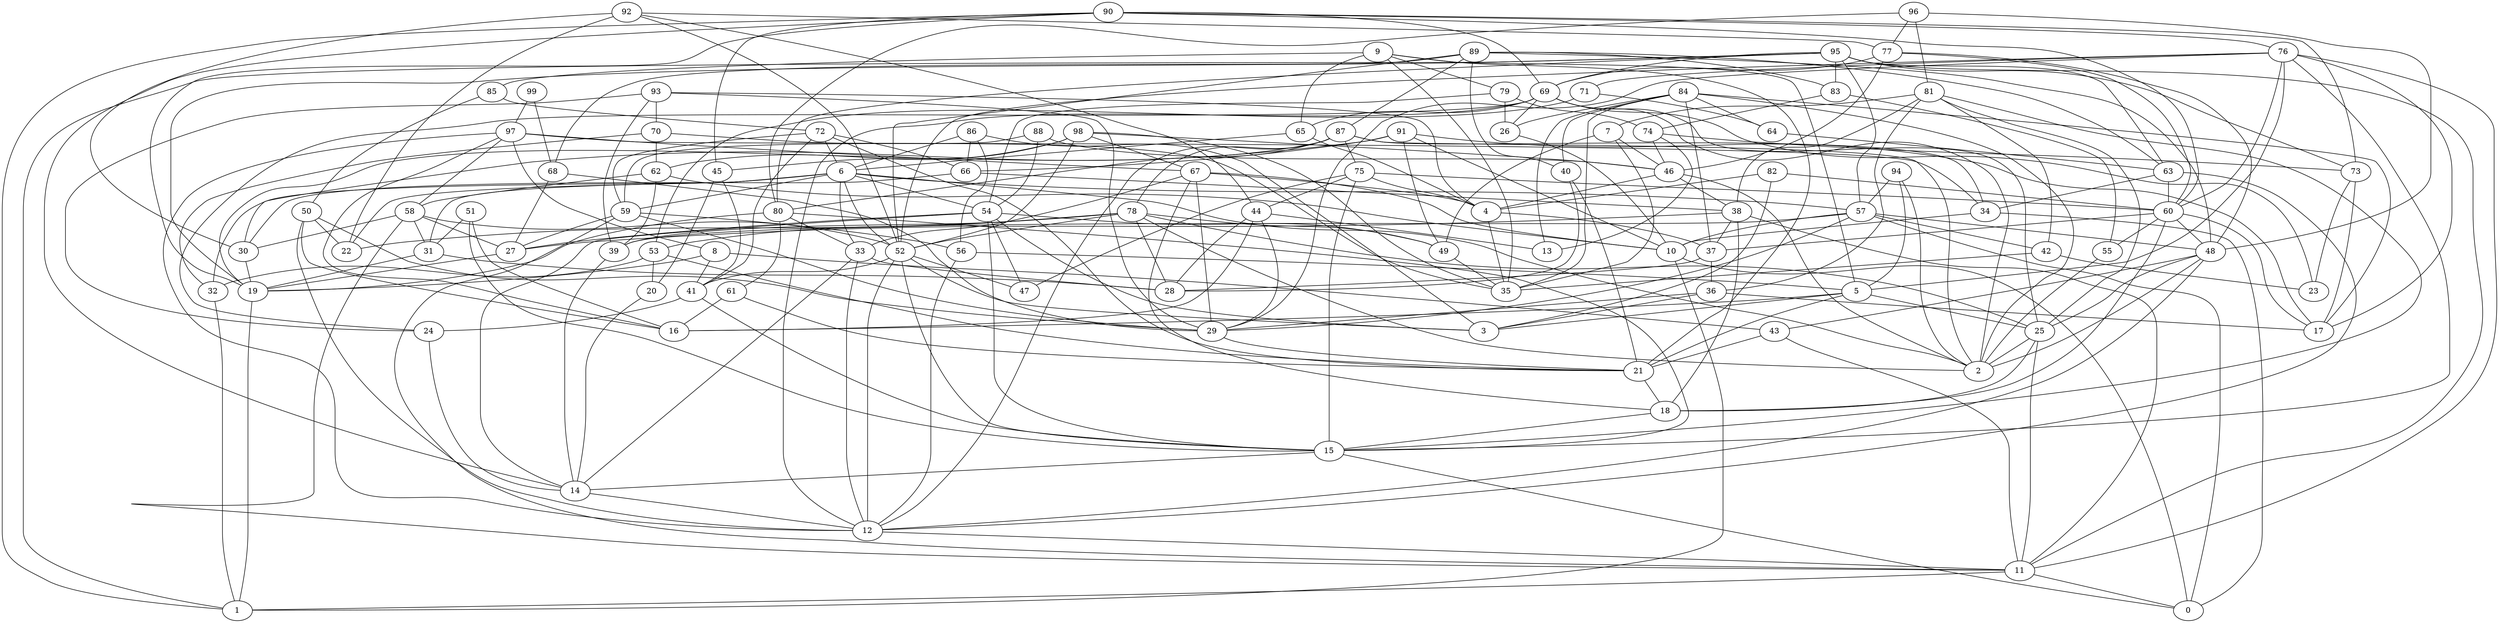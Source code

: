 digraph GG_graph {

subgraph G_graph {
edge [color = black]
"80" -> "61" [dir = none]
"80" -> "19" [dir = none]
"80" -> "15" [dir = none]
"65" -> "6" [dir = none]
"7" -> "49" [dir = none]
"7" -> "35" [dir = none]
"7" -> "46" [dir = none]
"53" -> "21" [dir = none]
"41" -> "24" [dir = none]
"25" -> "18" [dir = none]
"64" -> "63" [dir = none]
"96" -> "48" [dir = none]
"96" -> "80" [dir = none]
"96" -> "81" [dir = none]
"43" -> "21" [dir = none]
"43" -> "11" [dir = none]
"88" -> "54" [dir = none]
"88" -> "59" [dir = none]
"88" -> "46" [dir = none]
"99" -> "68" [dir = none]
"99" -> "97" [dir = none]
"67" -> "33" [dir = none]
"67" -> "29" [dir = none]
"67" -> "10" [dir = none]
"50" -> "22" [dir = none]
"50" -> "12" [dir = none]
"50" -> "29" [dir = none]
"59" -> "29" [dir = none]
"59" -> "56" [dir = none]
"56" -> "12" [dir = none]
"79" -> "74" [dir = none]
"5" -> "16" [dir = none]
"5" -> "25" [dir = none]
"51" -> "15" [dir = none]
"51" -> "16" [dir = none]
"97" -> "58" [dir = none]
"97" -> "12" [dir = none]
"97" -> "16" [dir = none]
"97" -> "67" [dir = none]
"98" -> "62" [dir = none]
"98" -> "45" [dir = none]
"98" -> "52" [dir = none]
"98" -> "46" [dir = none]
"52" -> "15" [dir = none]
"52" -> "47" [dir = none]
"52" -> "3" [dir = none]
"4" -> "35" [dir = none]
"4" -> "37" [dir = none]
"74" -> "73" [dir = none]
"74" -> "13" [dir = none]
"74" -> "46" [dir = none]
"12" -> "11" [dir = none]
"9" -> "79" [dir = none]
"9" -> "35" [dir = none]
"9" -> "85" [dir = none]
"9" -> "5" [dir = none]
"9" -> "21" [dir = none]
"93" -> "39" [dir = none]
"93" -> "4" [dir = none]
"93" -> "70" [dir = none]
"93" -> "29" [dir = none]
"93" -> "24" [dir = none]
"68" -> "27" [dir = none]
"42" -> "35" [dir = none]
"75" -> "44" [dir = none]
"75" -> "60" [dir = none]
"60" -> "55" [dir = none]
"60" -> "37" [dir = none]
"91" -> "66" [dir = none]
"91" -> "17" [dir = none]
"91" -> "30" [dir = none]
"91" -> "49" [dir = none]
"14" -> "12" [dir = none]
"34" -> "10" [dir = none]
"31" -> "19" [dir = none]
"31" -> "28" [dir = none]
"45" -> "20" [dir = none]
"45" -> "41" [dir = none]
"57" -> "42" [dir = none]
"57" -> "29" [dir = none]
"57" -> "0" [dir = none]
"57" -> "39" [dir = none]
"58" -> "11" [dir = none]
"58" -> "27" [dir = none]
"30" -> "19" [dir = none]
"84" -> "64" [dir = none]
"84" -> "17" [dir = none]
"84" -> "13" [dir = none]
"84" -> "35" [dir = none]
"84" -> "26" [dir = none]
"89" -> "48" [dir = none]
"89" -> "52" [dir = none]
"89" -> "87" [dir = none]
"89" -> "63" [dir = none]
"89" -> "40" [dir = none]
"89" -> "83" [dir = none]
"89" -> "68" [dir = none]
"82" -> "3" [dir = none]
"82" -> "60" [dir = none]
"71" -> "53" [dir = none]
"92" -> "77" [dir = none]
"92" -> "30" [dir = none]
"92" -> "52" [dir = none]
"92" -> "22" [dir = none]
"83" -> "55" [dir = none]
"83" -> "74" [dir = none]
"76" -> "15" [dir = none]
"76" -> "29" [dir = none]
"76" -> "5" [dir = none]
"76" -> "60" [dir = none]
"76" -> "17" [dir = none]
"76" -> "52" [dir = none]
"76" -> "11" [dir = none]
"76" -> "71" [dir = none]
"90" -> "76" [dir = none]
"90" -> "19" [dir = none]
"90" -> "45" [dir = none]
"90" -> "60" [dir = none]
"90" -> "14" [dir = none]
"90" -> "1" [dir = none]
"8" -> "41" [dir = none]
"8" -> "43" [dir = none]
"8" -> "19" [dir = none]
"94" -> "5" [dir = none]
"94" -> "2" [dir = none]
"94" -> "57" [dir = none]
"15" -> "0" [dir = none]
"15" -> "14" [dir = none]
"78" -> "52" [dir = none]
"78" -> "25" [dir = none]
"78" -> "53" [dir = none]
"78" -> "2" [dir = none]
"36" -> "17" [dir = none]
"36" -> "3" [dir = none]
"48" -> "25" [dir = none]
"48" -> "43" [dir = none]
"48" -> "12" [dir = none]
"32" -> "1" [dir = none]
"61" -> "16" [dir = none]
"38" -> "18" [dir = none]
"38" -> "11" [dir = none]
"38" -> "37" [dir = none]
"37" -> "36" [dir = none]
"46" -> "2" [dir = none]
"46" -> "38" [dir = none]
"81" -> "42" [dir = none]
"81" -> "36" [dir = none]
"81" -> "38" [dir = none]
"81" -> "15" [dir = none]
"69" -> "26" [dir = none]
"69" -> "25" [dir = none]
"69" -> "23" [dir = none]
"69" -> "65" [dir = none]
"95" -> "63" [dir = none]
"95" -> "69" [dir = none]
"95" -> "19" [dir = none]
"95" -> "57" [dir = none]
"95" -> "80" [dir = none]
"19" -> "1" [dir = none]
"66" -> "38" [dir = none]
"70" -> "62" [dir = none]
"70" -> "35" [dir = none]
"77" -> "46" [dir = none]
"77" -> "60" [dir = none]
"77" -> "48" [dir = none]
"73" -> "17" [dir = none]
"73" -> "23" [dir = none]
"20" -> "14" [dir = none]
"86" -> "56" [dir = none]
"86" -> "6" [dir = none]
"86" -> "66" [dir = none]
"55" -> "2" [dir = none]
"62" -> "39" [dir = none]
"87" -> "75" [dir = none]
"87" -> "12" [dir = none]
"87" -> "80" [dir = none]
"87" -> "34" [dir = none]
"54" -> "47" [dir = none]
"54" -> "27" [dir = none]
"33" -> "28" [dir = none]
"33" -> "12" [dir = none]
"6" -> "2" [dir = none]
"6" -> "52" [dir = none]
"6" -> "57" [dir = none]
"6" -> "54" [dir = none]
"6" -> "32" [dir = none]
"85" -> "50" [dir = none]
"85" -> "72" [dir = none]
"72" -> "59" [dir = none]
"72" -> "66" [dir = none]
"72" -> "41" [dir = none]
"27" -> "19" [dir = none]
"44" -> "16" [dir = none]
"44" -> "29" [dir = none]
"10" -> "0" [dir = none]
"40" -> "21" [dir = none]
"40" -> "28" [dir = none]
"63" -> "34" [dir = none]
"72" -> "6" [dir = none]
"68" -> "29" [dir = none]
"25" -> "11" [dir = none]
"97" -> "34" [dir = none]
"78" -> "49" [dir = none]
"96" -> "77" [dir = none]
"95" -> "1" [dir = none]
"42" -> "23" [dir = none]
"91" -> "10" [dir = none]
"67" -> "4" [dir = none]
"98" -> "67" [dir = none]
"86" -> "3" [dir = none]
"54" -> "14" [dir = none]
"57" -> "48" [dir = none]
"52" -> "41" [dir = none]
"54" -> "3" [dir = none]
"6" -> "59" [dir = none]
"90" -> "73" [dir = none]
"53" -> "32" [dir = none]
"56" -> "5" [dir = none]
"44" -> "28" [dir = none]
"69" -> "24" [dir = none]
"60" -> "18" [dir = none]
"78" -> "22" [dir = none]
"6" -> "22" [dir = none]
"65" -> "4" [dir = none]
"81" -> "7" [dir = none]
"87" -> "19" [dir = none]
"90" -> "69" [dir = none]
"44" -> "13" [dir = none]
"70" -> "32" [dir = none]
"84" -> "40" [dir = none]
"58" -> "30" [dir = none]
"9" -> "65" [dir = none]
"59" -> "27" [dir = none]
"97" -> "8" [dir = none]
"29" -> "21" [dir = none]
"57" -> "10" [dir = none]
"69" -> "12" [dir = none]
"53" -> "20" [dir = none]
"10" -> "1" [dir = none]
"63" -> "12" [dir = none]
"75" -> "47" [dir = none]
"58" -> "31" [dir = none]
"82" -> "4" [dir = none]
"39" -> "14" [dir = none]
"69" -> "2" [dir = none]
"38" -> "27" [dir = none]
"60" -> "48" [dir = none]
"80" -> "33" [dir = none]
"60" -> "17" [dir = none]
"36" -> "29" [dir = none]
"66" -> "30" [dir = none]
"78" -> "28" [dir = none]
"59" -> "11" [dir = none]
"54" -> "15" [dir = none]
"62" -> "58" [dir = none]
"95" -> "83" [dir = none]
"49" -> "35" [dir = none]
"79" -> "54" [dir = none]
"63" -> "60" [dir = none]
"6" -> "31" [dir = none]
"72" -> "21" [dir = none]
"37" -> "28" [dir = none]
"92" -> "44" [dir = none]
"26" -> "10" [dir = none]
"24" -> "14" [dir = none]
"6" -> "33" [dir = none]
"95" -> "11" [dir = none]
"61" -> "21" [dir = none]
"46" -> "4" [dir = none]
"81" -> "25" [dir = none]
"84" -> "37" [dir = none]
"11" -> "1" [dir = none]
"5" -> "21" [dir = none]
"41" -> "15" [dir = none]
"48" -> "2" [dir = none]
"95" -> "73" [dir = none]
"77" -> "69" [dir = none]
"78" -> "39" [dir = none]
"79" -> "26" [dir = none]
"87" -> "78" [dir = none]
"75" -> "4" [dir = none]
"11" -> "0" [dir = none]
"75" -> "15" [dir = none]
"21" -> "18" [dir = none]
"58" -> "52" [dir = none]
"33" -> "14" [dir = none]
"67" -> "18" [dir = none]
"87" -> "2" [dir = none]
"71" -> "64" [dir = none]
"18" -> "15" [dir = none]
"52" -> "12" [dir = none]
"25" -> "2" [dir = none]
"84" -> "2" [dir = none]
"5" -> "3" [dir = none]
"98" -> "35" [dir = none]
"50" -> "16" [dir = none]
"34" -> "0" [dir = none]
"62" -> "10" [dir = none]
"54" -> "49" [dir = none]
"51" -> "31" [dir = none]
}

}
